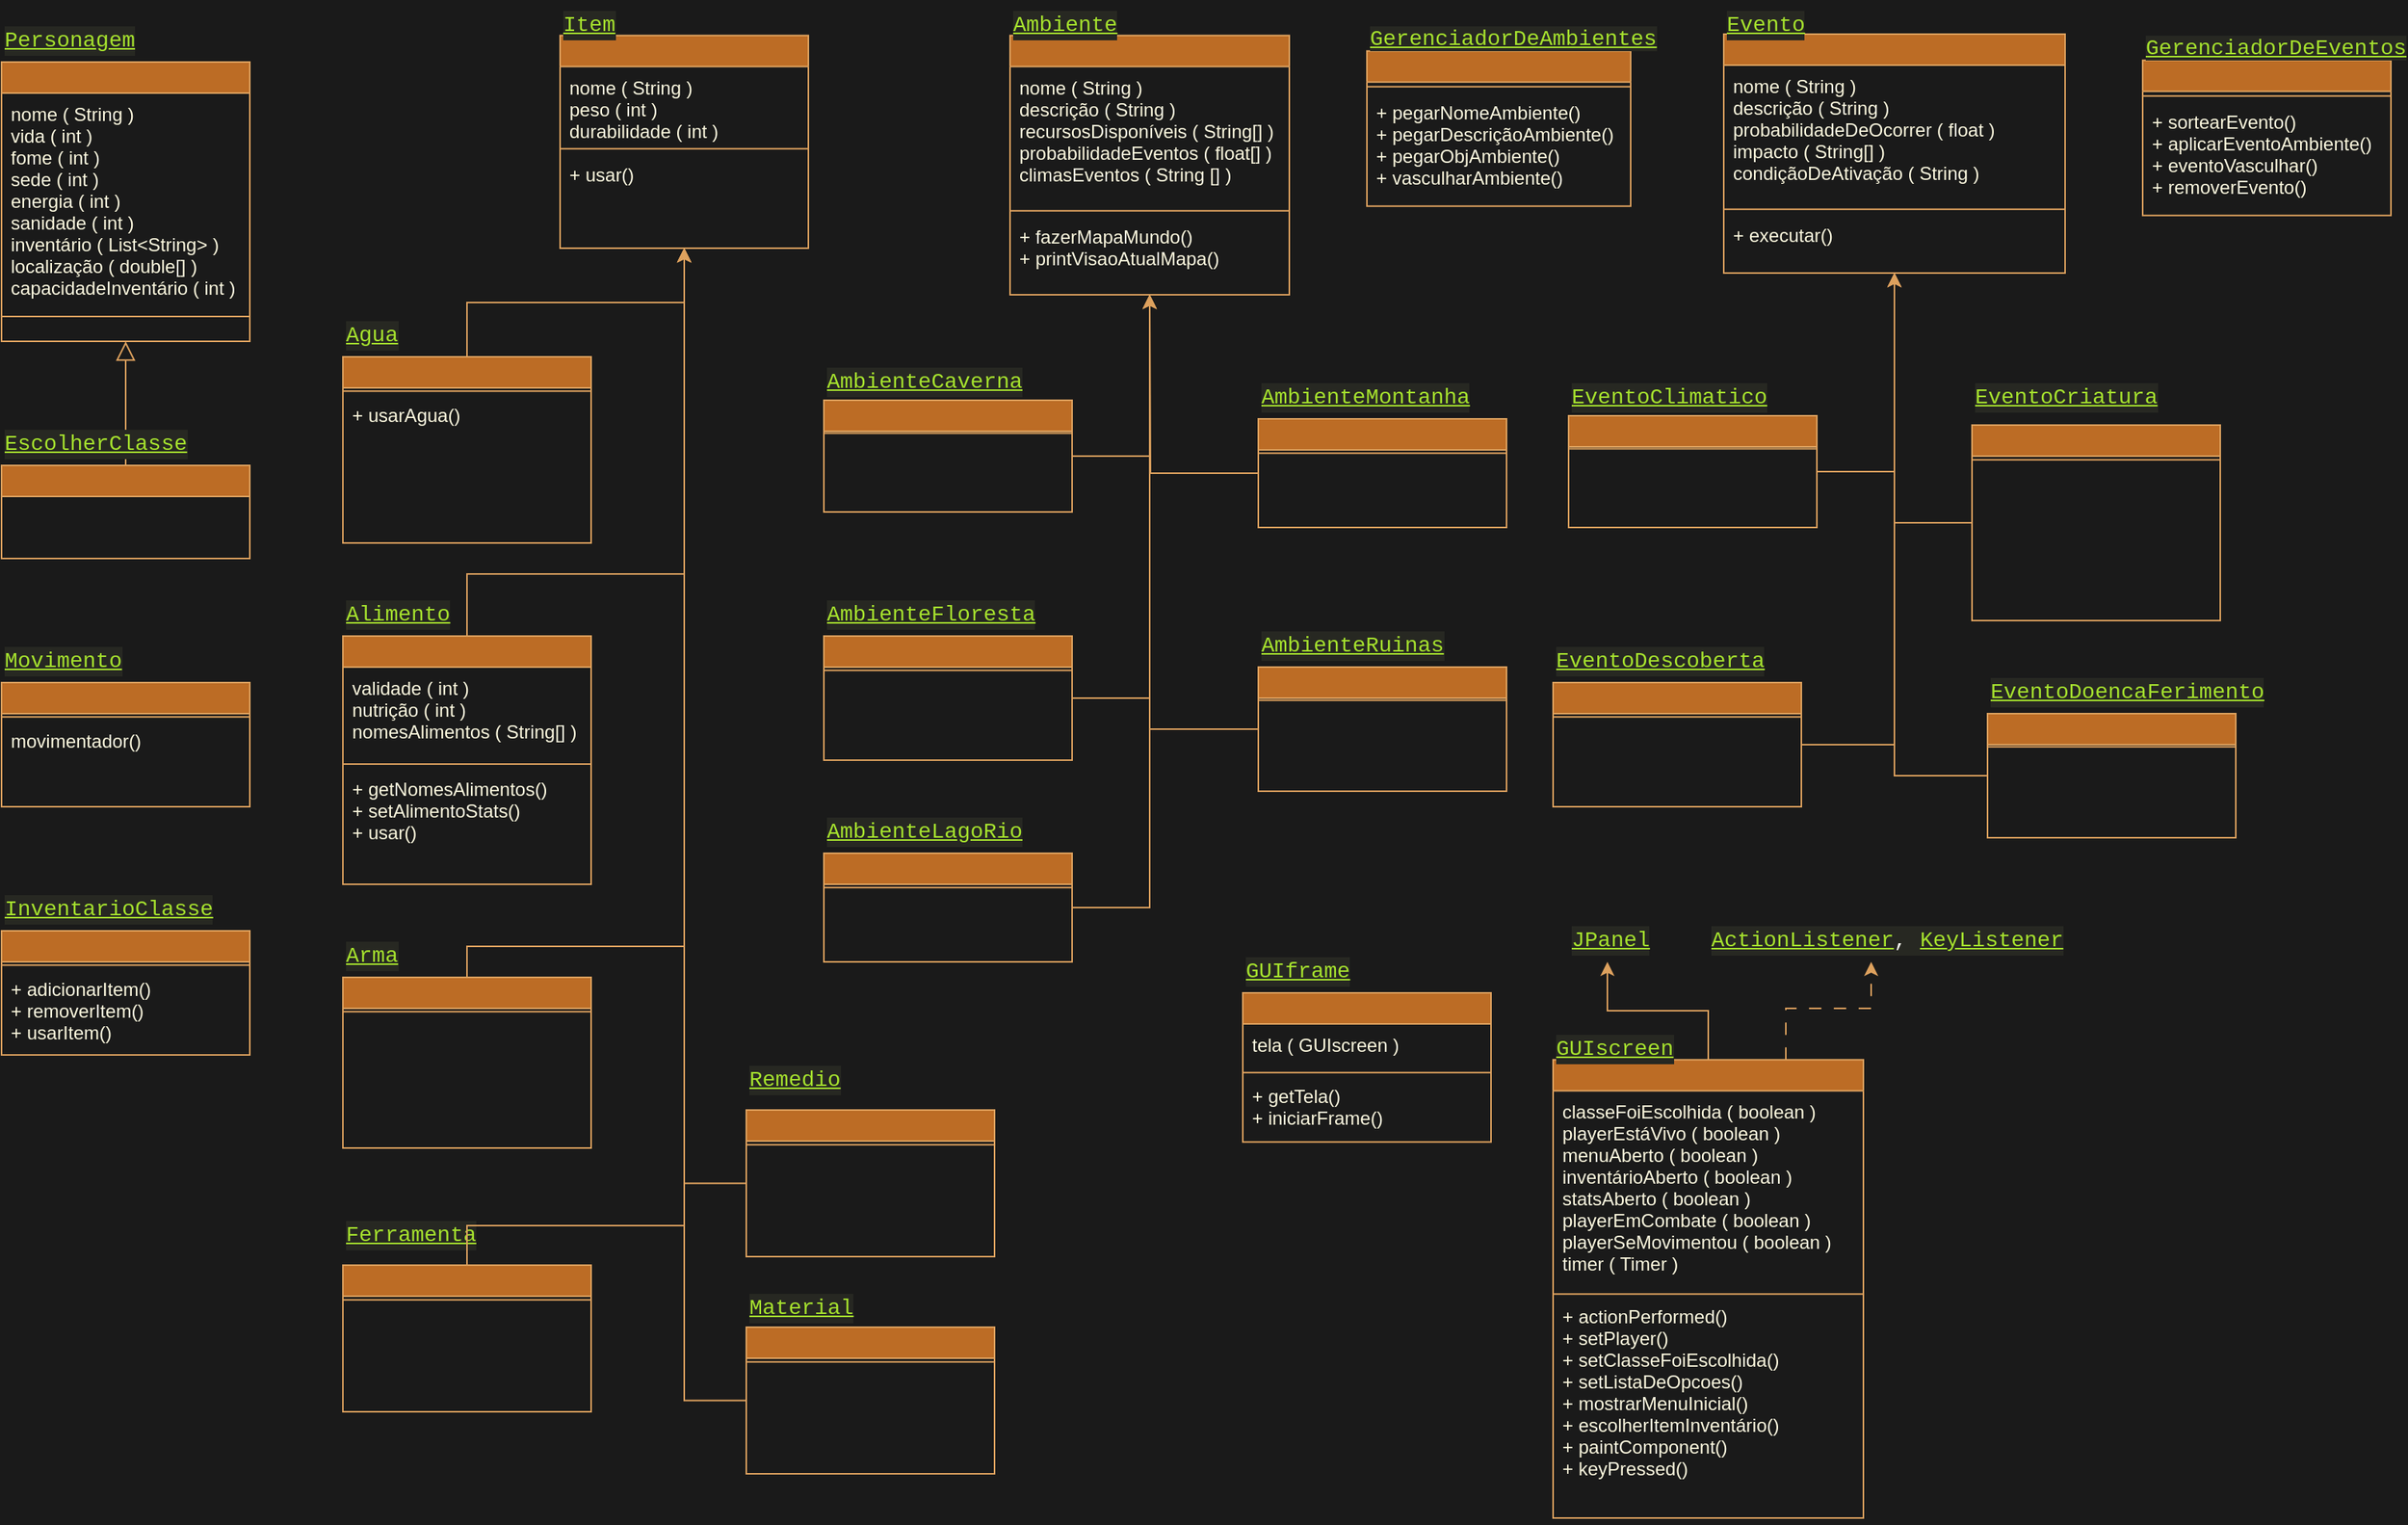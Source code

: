 <mxfile version="26.2.2">
  <diagram id="C5RBs43oDa-KdzZeNtuy" name="Page-1">
    <mxGraphModel dx="1323" dy="781" grid="1" gridSize="10" guides="1" tooltips="1" connect="1" arrows="1" fold="1" page="1" pageScale="1" pageWidth="1654" pageHeight="1169" background="#1A1A1A" math="0" shadow="0">
      <root>
        <mxCell id="WIyWlLk6GJQsqaUBKTNV-0" />
        <mxCell id="WIyWlLk6GJQsqaUBKTNV-1" parent="WIyWlLk6GJQsqaUBKTNV-0" />
        <mxCell id="zkfFHV4jXpPFQw0GAbJ--12" value="" style="endArrow=block;endSize=10;endFill=0;shadow=0;strokeWidth=1;rounded=0;curved=0;edgeStyle=elbowEdgeStyle;elbow=vertical;labelBackgroundColor=none;fontColor=default;strokeColor=#DDA15E;" parent="WIyWlLk6GJQsqaUBKTNV-1" source="zkfFHV4jXpPFQw0GAbJ--6" target="zkfFHV4jXpPFQw0GAbJ--0" edge="1">
          <mxGeometry width="160" relative="1" as="geometry">
            <mxPoint x="200" y="203" as="sourcePoint" />
            <mxPoint x="200" y="203" as="targetPoint" />
          </mxGeometry>
        </mxCell>
        <mxCell id="2OY2TCqIc3tPT17bCSi5-8" value="" style="group;labelBackgroundColor=none;fontColor=#FEFAE0;" parent="WIyWlLk6GJQsqaUBKTNV-1" vertex="1" connectable="0">
          <mxGeometry x="50" y="290" width="160" height="90" as="geometry" />
        </mxCell>
        <mxCell id="zkfFHV4jXpPFQw0GAbJ--6" value="" style="swimlane;fontStyle=0;align=center;verticalAlign=top;childLayout=stackLayout;horizontal=1;startSize=20;horizontalStack=0;resizeParent=1;resizeLast=0;collapsible=1;marginBottom=0;rounded=0;shadow=0;strokeWidth=1;labelBackgroundColor=none;fillColor=#BC6C25;strokeColor=#DDA15E;fontColor=#FEFAE0;" parent="2OY2TCqIc3tPT17bCSi5-8" vertex="1">
          <mxGeometry y="30" width="160" height="60" as="geometry">
            <mxRectangle y="30" width="160" height="26" as="alternateBounds" />
          </mxGeometry>
        </mxCell>
        <mxCell id="2OY2TCqIc3tPT17bCSi5-7" value="&lt;div style=&quot;color: #f8f8f2;background-color: #272822;font-family: Consolas, &#39;Courier New&#39;, monospace;font-weight: normal;font-size: 14px;line-height: 19px;white-space: pre;&quot;&gt;&lt;div&gt;&lt;span style=&quot;color: #a6e22e;text-decoration: underline;&quot;&gt;EscolherClasse&lt;/span&gt;&lt;/div&gt;&lt;/div&gt;" style="text;whiteSpace=wrap;html=1;labelBackgroundColor=none;fontColor=#FEFAE0;" parent="2OY2TCqIc3tPT17bCSi5-8" vertex="1">
          <mxGeometry width="110" height="8.438" as="geometry" />
        </mxCell>
        <mxCell id="2OY2TCqIc3tPT17bCSi5-10" value="" style="group;labelBackgroundColor=none;fontColor=#FEFAE0;" parent="WIyWlLk6GJQsqaUBKTNV-1" vertex="1" connectable="0">
          <mxGeometry x="50" y="30" width="160" height="210" as="geometry" />
        </mxCell>
        <mxCell id="zkfFHV4jXpPFQw0GAbJ--0" value="" style="swimlane;fontStyle=2;align=center;verticalAlign=top;childLayout=stackLayout;horizontal=1;startSize=20;horizontalStack=0;resizeParent=1;resizeLast=0;collapsible=1;marginBottom=0;rounded=0;shadow=0;strokeWidth=1;labelBackgroundColor=none;fillColor=#BC6C25;strokeColor=#DDA15E;fontColor=#FEFAE0;" parent="2OY2TCqIc3tPT17bCSi5-10" vertex="1">
          <mxGeometry y="30" width="160" height="180" as="geometry">
            <mxRectangle y="30" width="160" height="26" as="alternateBounds" />
          </mxGeometry>
        </mxCell>
        <mxCell id="zkfFHV4jXpPFQw0GAbJ--1" value="nome ( String )&#xa;vida ( int )&#xa;fome ( int )&#xa;sede ( int ) &#xa;energia ( int )&#xa;sanidade ( int )&#xa;inventário ( List&lt;String&gt; )&#xa;localização ( double[] )&#xa;capacidadeInventário ( int )" style="text;align=left;verticalAlign=top;spacingLeft=4;spacingRight=4;overflow=hidden;rotatable=0;points=[[0,0.5],[1,0.5]];portConstraint=eastwest;labelBackgroundColor=none;fontColor=#FEFAE0;" parent="zkfFHV4jXpPFQw0GAbJ--0" vertex="1">
          <mxGeometry y="20" width="160" height="140" as="geometry" />
        </mxCell>
        <mxCell id="2OY2TCqIc3tPT17bCSi5-4" value="" style="line;html=1;strokeWidth=1;align=left;verticalAlign=middle;spacingTop=-1;spacingLeft=3;spacingRight=3;rotatable=0;labelPosition=right;points=[];portConstraint=eastwest;labelBackgroundColor=none;fillColor=#BC6C25;strokeColor=#DDA15E;fontColor=#FEFAE0;" parent="zkfFHV4jXpPFQw0GAbJ--0" vertex="1">
          <mxGeometry y="160" width="160" height="8" as="geometry" />
        </mxCell>
        <mxCell id="2OY2TCqIc3tPT17bCSi5-6" value="&lt;div style=&quot;color: #f8f8f2;background-color: #272822;font-family: Consolas, &#39;Courier New&#39;, monospace;font-weight: normal;font-size: 14px;line-height: 19px;white-space: pre;&quot;&gt;&lt;div&gt;&lt;span style=&quot;color: #a6e22e;text-decoration: underline;&quot;&gt;Personagem&lt;/span&gt;&lt;/div&gt;&lt;/div&gt;" style="text;whiteSpace=wrap;html=1;labelBackgroundColor=none;fontColor=#FEFAE0;" parent="2OY2TCqIc3tPT17bCSi5-10" vertex="1">
          <mxGeometry width="80" height="30" as="geometry" />
        </mxCell>
        <mxCell id="2OY2TCqIc3tPT17bCSi5-11" value="" style="group;labelBackgroundColor=none;fontColor=#FEFAE0;" parent="WIyWlLk6GJQsqaUBKTNV-1" vertex="1" connectable="0">
          <mxGeometry x="410" y="20" width="160" height="160" as="geometry" />
        </mxCell>
        <mxCell id="2OY2TCqIc3tPT17bCSi5-12" value="" style="swimlane;fontStyle=2;align=center;verticalAlign=top;childLayout=stackLayout;horizontal=1;startSize=20;horizontalStack=0;resizeParent=1;resizeLast=0;collapsible=1;marginBottom=0;rounded=0;shadow=0;strokeWidth=1;labelBackgroundColor=none;fillColor=#BC6C25;strokeColor=#DDA15E;fontColor=#FEFAE0;" parent="2OY2TCqIc3tPT17bCSi5-11" vertex="1">
          <mxGeometry y="22.86" width="160" height="137.14" as="geometry">
            <mxRectangle y="30" width="160" height="26" as="alternateBounds" />
          </mxGeometry>
        </mxCell>
        <mxCell id="2OY2TCqIc3tPT17bCSi5-13" value="nome ( String )&#xa;peso ( int )&#xa;durabilidade ( int )" style="text;align=left;verticalAlign=top;spacingLeft=4;spacingRight=4;overflow=hidden;rotatable=0;points=[[0,0.5],[1,0.5]];portConstraint=eastwest;labelBackgroundColor=none;fontColor=#FEFAE0;" parent="2OY2TCqIc3tPT17bCSi5-12" vertex="1">
          <mxGeometry y="20" width="160" height="50" as="geometry" />
        </mxCell>
        <mxCell id="2OY2TCqIc3tPT17bCSi5-14" value="" style="line;html=1;strokeWidth=1;align=left;verticalAlign=middle;spacingTop=-1;spacingLeft=3;spacingRight=3;rotatable=0;labelPosition=right;points=[];portConstraint=eastwest;labelBackgroundColor=none;fillColor=#BC6C25;strokeColor=#DDA15E;fontColor=#FEFAE0;" parent="2OY2TCqIc3tPT17bCSi5-12" vertex="1">
          <mxGeometry y="70" width="160" height="6.095" as="geometry" />
        </mxCell>
        <mxCell id="2OY2TCqIc3tPT17bCSi5-17" value="+ usar()" style="text;align=left;verticalAlign=top;spacingLeft=4;spacingRight=4;overflow=hidden;rotatable=0;points=[[0,0.5],[1,0.5]];portConstraint=eastwest;labelBackgroundColor=none;fontColor=#FEFAE0;" parent="2OY2TCqIc3tPT17bCSi5-12" vertex="1">
          <mxGeometry y="76.095" width="160" height="38.095" as="geometry" />
        </mxCell>
        <mxCell id="2OY2TCqIc3tPT17bCSi5-15" value="&lt;div style=&quot;color: #f8f8f2;background-color: #272822;font-family: Consolas, &#39;Courier New&#39;, monospace;font-weight: normal;font-size: 14px;line-height: 19px;white-space: pre;&quot;&gt;&lt;div&gt;&lt;span style=&quot;color: #a6e22e;text-decoration: underline;&quot;&gt;Item&lt;/span&gt;&lt;/div&gt;&lt;/div&gt;" style="text;whiteSpace=wrap;html=1;labelBackgroundColor=none;fontColor=#FEFAE0;" parent="2OY2TCqIc3tPT17bCSi5-11" vertex="1">
          <mxGeometry width="80" height="22.857" as="geometry" />
        </mxCell>
        <mxCell id="2OY2TCqIc3tPT17bCSi5-18" value="" style="group;labelBackgroundColor=none;fontColor=#FEFAE0;" parent="WIyWlLk6GJQsqaUBKTNV-1" vertex="1" connectable="0">
          <mxGeometry x="270" y="220" width="160" height="140" as="geometry" />
        </mxCell>
        <mxCell id="2OY2TCqIc3tPT17bCSi5-19" value="" style="swimlane;fontStyle=2;align=center;verticalAlign=top;childLayout=stackLayout;horizontal=1;startSize=20;horizontalStack=0;resizeParent=1;resizeLast=0;collapsible=1;marginBottom=0;rounded=0;shadow=0;strokeWidth=1;labelBackgroundColor=none;fillColor=#BC6C25;strokeColor=#DDA15E;fontColor=#FEFAE0;" parent="2OY2TCqIc3tPT17bCSi5-18" vertex="1">
          <mxGeometry y="30" width="160" height="120.0" as="geometry">
            <mxRectangle y="30" width="160" height="26" as="alternateBounds" />
          </mxGeometry>
        </mxCell>
        <mxCell id="2OY2TCqIc3tPT17bCSi5-21" value="" style="line;html=1;strokeWidth=1;align=left;verticalAlign=middle;spacingTop=-1;spacingLeft=3;spacingRight=3;rotatable=0;labelPosition=right;points=[];portConstraint=eastwest;labelBackgroundColor=none;fillColor=#BC6C25;strokeColor=#DDA15E;fontColor=#FEFAE0;" parent="2OY2TCqIc3tPT17bCSi5-19" vertex="1">
          <mxGeometry y="20" width="160" height="4.19" as="geometry" />
        </mxCell>
        <mxCell id="2OY2TCqIc3tPT17bCSi5-22" value="+ usarAgua()" style="text;align=left;verticalAlign=top;spacingLeft=4;spacingRight=4;overflow=hidden;rotatable=0;points=[[0,0.5],[1,0.5]];portConstraint=eastwest;labelBackgroundColor=none;fontColor=#FEFAE0;" parent="2OY2TCqIc3tPT17bCSi5-19" vertex="1">
          <mxGeometry y="24.19" width="160" height="35.81" as="geometry" />
        </mxCell>
        <mxCell id="2OY2TCqIc3tPT17bCSi5-23" value="&lt;div style=&quot;color: #f8f8f2;background-color: #272822;font-family: Consolas, &#39;Courier New&#39;, monospace;font-weight: normal;font-size: 14px;line-height: 19px;white-space: pre;&quot;&gt;&lt;div&gt;&lt;span style=&quot;color: #a6e22e;text-decoration: underline;&quot;&gt;Agua&lt;/span&gt;&lt;/div&gt;&lt;/div&gt;" style="text;whiteSpace=wrap;html=1;labelBackgroundColor=none;fontColor=#FEFAE0;" parent="2OY2TCqIc3tPT17bCSi5-18" vertex="1">
          <mxGeometry width="80" height="15.714" as="geometry" />
        </mxCell>
        <mxCell id="2OY2TCqIc3tPT17bCSi5-25" style="edgeStyle=orthogonalEdgeStyle;rounded=0;orthogonalLoop=1;jettySize=auto;html=1;exitX=0.5;exitY=0;exitDx=0;exitDy=0;entryX=0.5;entryY=1;entryDx=0;entryDy=0;labelBackgroundColor=none;fontColor=default;strokeColor=#DDA15E;" parent="WIyWlLk6GJQsqaUBKTNV-1" source="2OY2TCqIc3tPT17bCSi5-19" target="2OY2TCqIc3tPT17bCSi5-12" edge="1">
          <mxGeometry relative="1" as="geometry">
            <mxPoint x="349" y="210" as="targetPoint" />
          </mxGeometry>
        </mxCell>
        <mxCell id="2OY2TCqIc3tPT17bCSi5-26" value="" style="group;labelBackgroundColor=none;fontColor=#FEFAE0;" parent="WIyWlLk6GJQsqaUBKTNV-1" vertex="1" connectable="0">
          <mxGeometry x="50" y="430" width="160" height="110" as="geometry" />
        </mxCell>
        <mxCell id="2OY2TCqIc3tPT17bCSi5-27" value="" style="swimlane;fontStyle=2;align=center;verticalAlign=top;childLayout=stackLayout;horizontal=1;startSize=20;horizontalStack=0;resizeParent=1;resizeLast=0;collapsible=1;marginBottom=0;rounded=0;shadow=0;strokeWidth=1;labelBackgroundColor=none;fillColor=#BC6C25;strokeColor=#DDA15E;fontColor=#FEFAE0;" parent="2OY2TCqIc3tPT17bCSi5-26" vertex="1">
          <mxGeometry y="30" width="160" height="80" as="geometry">
            <mxRectangle y="30" width="160" height="26" as="alternateBounds" />
          </mxGeometry>
        </mxCell>
        <mxCell id="2OY2TCqIc3tPT17bCSi5-29" value="" style="line;html=1;strokeWidth=1;align=left;verticalAlign=middle;spacingTop=-1;spacingLeft=3;spacingRight=3;rotatable=0;labelPosition=right;points=[];portConstraint=eastwest;labelBackgroundColor=none;fillColor=#BC6C25;strokeColor=#DDA15E;fontColor=#FEFAE0;" parent="2OY2TCqIc3tPT17bCSi5-27" vertex="1">
          <mxGeometry y="20" width="160" height="4.19" as="geometry" />
        </mxCell>
        <mxCell id="2OY2TCqIc3tPT17bCSi5-30" value="movimentador()" style="text;align=left;verticalAlign=top;spacingLeft=4;spacingRight=4;overflow=hidden;rotatable=0;points=[[0,0.5],[1,0.5]];portConstraint=eastwest;labelBackgroundColor=none;fontColor=#FEFAE0;" parent="2OY2TCqIc3tPT17bCSi5-27" vertex="1">
          <mxGeometry y="24.19" width="160" height="16.762" as="geometry" />
        </mxCell>
        <mxCell id="2OY2TCqIc3tPT17bCSi5-31" value="&lt;div style=&quot;color: #f8f8f2;background-color: #272822;font-family: Consolas, &#39;Courier New&#39;, monospace;font-weight: normal;font-size: 14px;line-height: 19px;white-space: pre;&quot;&gt;&lt;div&gt;&lt;span style=&quot;color: #a6e22e;text-decoration: underline;&quot;&gt;Movimento&lt;/span&gt;&lt;/div&gt;&lt;/div&gt;" style="text;whiteSpace=wrap;html=1;labelBackgroundColor=none;fontColor=#FEFAE0;" parent="2OY2TCqIc3tPT17bCSi5-26" vertex="1">
          <mxGeometry width="80" height="15.714" as="geometry" />
        </mxCell>
        <mxCell id="2OY2TCqIc3tPT17bCSi5-40" value="" style="group;labelBackgroundColor=none;fontColor=#FEFAE0;" parent="WIyWlLk6GJQsqaUBKTNV-1" vertex="1" connectable="0">
          <mxGeometry x="270" y="400" width="160" height="190" as="geometry" />
        </mxCell>
        <mxCell id="2OY2TCqIc3tPT17bCSi5-41" value="" style="swimlane;fontStyle=2;align=center;verticalAlign=top;childLayout=stackLayout;horizontal=1;startSize=20;horizontalStack=0;resizeParent=1;resizeLast=0;collapsible=1;marginBottom=0;rounded=0;shadow=0;strokeWidth=1;labelBackgroundColor=none;fillColor=#BC6C25;strokeColor=#DDA15E;fontColor=#FEFAE0;" parent="2OY2TCqIc3tPT17bCSi5-40" vertex="1">
          <mxGeometry y="30" width="160" height="160" as="geometry">
            <mxRectangle y="30" width="160" height="26" as="alternateBounds" />
          </mxGeometry>
        </mxCell>
        <mxCell id="eiWpAmbWIswjm976VsPG-0" value="validade ( int )&#xa;nutrição ( int )&#xa;nomesAlimentos ( String[] )" style="text;align=left;verticalAlign=top;spacingLeft=4;spacingRight=4;overflow=hidden;rotatable=0;points=[[0,0.5],[1,0.5]];portConstraint=eastwest;labelBackgroundColor=none;fontColor=#FEFAE0;" parent="2OY2TCqIc3tPT17bCSi5-41" vertex="1">
          <mxGeometry y="20" width="160" height="60" as="geometry" />
        </mxCell>
        <mxCell id="2OY2TCqIc3tPT17bCSi5-42" value="" style="line;html=1;strokeWidth=1;align=left;verticalAlign=middle;spacingTop=-1;spacingLeft=3;spacingRight=3;rotatable=0;labelPosition=right;points=[];portConstraint=eastwest;labelBackgroundColor=none;fillColor=#BC6C25;strokeColor=#DDA15E;fontColor=#FEFAE0;" parent="2OY2TCqIc3tPT17bCSi5-41" vertex="1">
          <mxGeometry y="80" width="160" height="4.952" as="geometry" />
        </mxCell>
        <mxCell id="eiWpAmbWIswjm976VsPG-1" value="+ getNomesAlimentos()&#xa;+ setAlimentoStats()&#xa;+ usar()" style="text;align=left;verticalAlign=top;spacingLeft=4;spacingRight=4;overflow=hidden;rotatable=0;points=[[0,0.5],[1,0.5]];portConstraint=eastwest;labelBackgroundColor=none;fontColor=#FEFAE0;" parent="2OY2TCqIc3tPT17bCSi5-41" vertex="1">
          <mxGeometry y="84.952" width="160" height="55.05" as="geometry" />
        </mxCell>
        <mxCell id="2OY2TCqIc3tPT17bCSi5-43" value="&lt;div style=&quot;background-color: rgb(39, 40, 34); font-family: Consolas, &amp;quot;Courier New&amp;quot;, monospace; font-weight: normal; font-size: 14px; line-height: 19px; white-space: pre; color: rgb(248, 248, 242);&quot;&gt;&lt;font color=&quot;#a6e22e&quot;&gt;&lt;u&gt;Alimento&lt;/u&gt;&lt;/font&gt;&lt;/div&gt;" style="text;whiteSpace=wrap;html=1;labelBackgroundColor=none;fontColor=#FEFAE0;" parent="2OY2TCqIc3tPT17bCSi5-40" vertex="1">
          <mxGeometry width="80" height="18.571" as="geometry" />
        </mxCell>
        <mxCell id="2OY2TCqIc3tPT17bCSi5-44" style="edgeStyle=orthogonalEdgeStyle;rounded=0;orthogonalLoop=1;jettySize=auto;html=1;exitX=0.5;exitY=0;exitDx=0;exitDy=0;entryX=0.5;entryY=1;entryDx=0;entryDy=0;labelBackgroundColor=none;fontColor=default;strokeColor=#DDA15E;" parent="WIyWlLk6GJQsqaUBKTNV-1" source="2OY2TCqIc3tPT17bCSi5-41" target="2OY2TCqIc3tPT17bCSi5-12" edge="1">
          <mxGeometry relative="1" as="geometry">
            <mxPoint x="620" y="210" as="targetPoint" />
            <Array as="points">
              <mxPoint x="350" y="390" />
              <mxPoint x="490" y="390" />
            </Array>
          </mxGeometry>
        </mxCell>
        <mxCell id="2OY2TCqIc3tPT17bCSi5-45" value="" style="group;labelBackgroundColor=none;fontColor=#FEFAE0;" parent="WIyWlLk6GJQsqaUBKTNV-1" vertex="1" connectable="0">
          <mxGeometry x="270" y="620" width="160" height="140" as="geometry" />
        </mxCell>
        <mxCell id="2OY2TCqIc3tPT17bCSi5-46" value="" style="swimlane;fontStyle=2;align=center;verticalAlign=top;childLayout=stackLayout;horizontal=1;startSize=20;horizontalStack=0;resizeParent=1;resizeLast=0;collapsible=1;marginBottom=0;rounded=0;shadow=0;strokeWidth=1;labelBackgroundColor=none;fillColor=#BC6C25;strokeColor=#DDA15E;fontColor=#FEFAE0;" parent="2OY2TCqIc3tPT17bCSi5-45" vertex="1">
          <mxGeometry y="30" width="160" height="110" as="geometry">
            <mxRectangle y="30" width="160" height="26" as="alternateBounds" />
          </mxGeometry>
        </mxCell>
        <mxCell id="2OY2TCqIc3tPT17bCSi5-47" value="" style="line;html=1;strokeWidth=1;align=left;verticalAlign=middle;spacingTop=-1;spacingLeft=3;spacingRight=3;rotatable=0;labelPosition=right;points=[];portConstraint=eastwest;labelBackgroundColor=none;fillColor=#BC6C25;strokeColor=#DDA15E;fontColor=#FEFAE0;" parent="2OY2TCqIc3tPT17bCSi5-46" vertex="1">
          <mxGeometry y="20" width="160" height="4.19" as="geometry" />
        </mxCell>
        <mxCell id="2OY2TCqIc3tPT17bCSi5-48" value="&lt;div style=&quot;background-color: rgb(39, 40, 34); font-family: Consolas, &amp;quot;Courier New&amp;quot;, monospace; font-weight: normal; font-size: 14px; line-height: 19px; white-space: pre; color: rgb(248, 248, 242);&quot;&gt;&lt;font color=&quot;#a6e22e&quot;&gt;&lt;u&gt;Arma&lt;/u&gt;&lt;/font&gt;&lt;/div&gt;" style="text;whiteSpace=wrap;html=1;labelBackgroundColor=none;fontColor=#FEFAE0;" parent="2OY2TCqIc3tPT17bCSi5-45" vertex="1">
          <mxGeometry width="80" height="15.714" as="geometry" />
        </mxCell>
        <mxCell id="2OY2TCqIc3tPT17bCSi5-49" style="edgeStyle=orthogonalEdgeStyle;rounded=0;orthogonalLoop=1;jettySize=auto;html=1;entryX=0.5;entryY=1;entryDx=0;entryDy=0;labelBackgroundColor=none;fontColor=default;strokeColor=#DDA15E;" parent="WIyWlLk6GJQsqaUBKTNV-1" target="2OY2TCqIc3tPT17bCSi5-12" edge="1">
          <mxGeometry relative="1" as="geometry">
            <Array as="points">
              <mxPoint x="350" y="630" />
              <mxPoint x="490" y="630" />
            </Array>
            <mxPoint x="350" y="650" as="sourcePoint" />
            <mxPoint x="520" y="200" as="targetPoint" />
          </mxGeometry>
        </mxCell>
        <mxCell id="2OY2TCqIc3tPT17bCSi5-50" value="" style="group;labelBackgroundColor=none;fontColor=#FEFAE0;" parent="WIyWlLk6GJQsqaUBKTNV-1" vertex="1" connectable="0">
          <mxGeometry x="270" y="800" width="160" height="130" as="geometry" />
        </mxCell>
        <mxCell id="2OY2TCqIc3tPT17bCSi5-51" value="" style="swimlane;fontStyle=2;align=center;verticalAlign=top;childLayout=stackLayout;horizontal=1;startSize=20;horizontalStack=0;resizeParent=1;resizeLast=0;collapsible=1;marginBottom=0;rounded=0;shadow=0;strokeWidth=1;labelBackgroundColor=none;fillColor=#BC6C25;strokeColor=#DDA15E;fontColor=#FEFAE0;" parent="2OY2TCqIc3tPT17bCSi5-50" vertex="1">
          <mxGeometry y="35.455" width="160" height="94.545" as="geometry">
            <mxRectangle y="30" width="160" height="26" as="alternateBounds" />
          </mxGeometry>
        </mxCell>
        <mxCell id="2OY2TCqIc3tPT17bCSi5-52" value="" style="line;html=1;strokeWidth=1;align=left;verticalAlign=middle;spacingTop=-1;spacingLeft=3;spacingRight=3;rotatable=0;labelPosition=right;points=[];portConstraint=eastwest;labelBackgroundColor=none;fillColor=#BC6C25;strokeColor=#DDA15E;fontColor=#FEFAE0;" parent="2OY2TCqIc3tPT17bCSi5-51" vertex="1">
          <mxGeometry y="20" width="160" height="4.952" as="geometry" />
        </mxCell>
        <mxCell id="2OY2TCqIc3tPT17bCSi5-53" value="&lt;div style=&quot;background-color: rgb(39, 40, 34); font-family: Consolas, &amp;quot;Courier New&amp;quot;, monospace; font-weight: normal; font-size: 14px; line-height: 19px; white-space: pre; color: rgb(248, 248, 242);&quot;&gt;&lt;font color=&quot;#a6e22e&quot;&gt;&lt;u&gt;Ferramenta&lt;/u&gt;&lt;/font&gt;&lt;/div&gt;" style="text;whiteSpace=wrap;html=1;labelBackgroundColor=none;fontColor=#FEFAE0;" parent="2OY2TCqIc3tPT17bCSi5-50" vertex="1">
          <mxGeometry width="80" height="18.571" as="geometry" />
        </mxCell>
        <mxCell id="2OY2TCqIc3tPT17bCSi5-54" style="edgeStyle=orthogonalEdgeStyle;rounded=0;orthogonalLoop=1;jettySize=auto;html=1;entryX=0.5;entryY=1;entryDx=0;entryDy=0;exitX=0.5;exitY=0;exitDx=0;exitDy=0;labelBackgroundColor=none;fontColor=default;strokeColor=#DDA15E;" parent="WIyWlLk6GJQsqaUBKTNV-1" source="2OY2TCqIc3tPT17bCSi5-51" target="2OY2TCqIc3tPT17bCSi5-12" edge="1">
          <mxGeometry relative="1" as="geometry">
            <Array as="points">
              <mxPoint x="350" y="810" />
              <mxPoint x="490" y="810" />
            </Array>
            <mxPoint x="350" y="840" as="sourcePoint" />
            <mxPoint x="490" y="200" as="targetPoint" />
          </mxGeometry>
        </mxCell>
        <mxCell id="2OY2TCqIc3tPT17bCSi5-55" value="" style="group;labelBackgroundColor=none;fontColor=#FEFAE0;" parent="WIyWlLk6GJQsqaUBKTNV-1" vertex="1" connectable="0">
          <mxGeometry x="50" y="590" width="160" height="110" as="geometry" />
        </mxCell>
        <mxCell id="2OY2TCqIc3tPT17bCSi5-56" value="" style="swimlane;fontStyle=2;align=center;verticalAlign=top;childLayout=stackLayout;horizontal=1;startSize=20;horizontalStack=0;resizeParent=1;resizeLast=0;collapsible=1;marginBottom=0;rounded=0;shadow=0;strokeWidth=1;labelBackgroundColor=none;fillColor=#BC6C25;strokeColor=#DDA15E;fontColor=#FEFAE0;" parent="2OY2TCqIc3tPT17bCSi5-55" vertex="1">
          <mxGeometry y="30" width="160" height="80.0" as="geometry">
            <mxRectangle y="30" width="160" height="26" as="alternateBounds" />
          </mxGeometry>
        </mxCell>
        <mxCell id="2OY2TCqIc3tPT17bCSi5-57" value="" style="line;html=1;strokeWidth=1;align=left;verticalAlign=middle;spacingTop=-1;spacingLeft=3;spacingRight=3;rotatable=0;labelPosition=right;points=[];portConstraint=eastwest;labelBackgroundColor=none;fillColor=#BC6C25;strokeColor=#DDA15E;fontColor=#FEFAE0;" parent="2OY2TCqIc3tPT17bCSi5-56" vertex="1">
          <mxGeometry y="20" width="160" height="4.19" as="geometry" />
        </mxCell>
        <mxCell id="eiWpAmbWIswjm976VsPG-14" value="+ adicionarItem()&#xa;+ removerItem()&#xa;+ usarItem()" style="text;align=left;verticalAlign=top;spacingLeft=4;spacingRight=4;overflow=hidden;rotatable=0;points=[[0,0.5],[1,0.5]];portConstraint=eastwest;labelBackgroundColor=none;fontColor=#FEFAE0;" parent="2OY2TCqIc3tPT17bCSi5-56" vertex="1">
          <mxGeometry y="24.19" width="160" height="55.81" as="geometry" />
        </mxCell>
        <mxCell id="2OY2TCqIc3tPT17bCSi5-58" value="&lt;div style=&quot;background-color: rgb(39, 40, 34); font-family: Consolas, &amp;quot;Courier New&amp;quot;, monospace; font-weight: normal; font-size: 14px; line-height: 19px; white-space: pre; color: rgb(248, 248, 242);&quot;&gt;&lt;div style=&quot;line-height: 19px;&quot;&gt;&lt;span style=&quot;color: rgb(166, 226, 46); text-decoration-line: underline;&quot;&gt;InventarioClasse&lt;/span&gt;&lt;/div&gt;&lt;/div&gt;" style="text;whiteSpace=wrap;html=1;labelBackgroundColor=none;fontColor=#FEFAE0;" parent="2OY2TCqIc3tPT17bCSi5-55" vertex="1">
          <mxGeometry width="80" height="15.714" as="geometry" />
        </mxCell>
        <mxCell id="M8Uwzm6NFrwEP9D5U2gr-21" value="" style="group;labelBackgroundColor=none;fontColor=#FEFAE0;" parent="WIyWlLk6GJQsqaUBKTNV-1" vertex="1" connectable="0">
          <mxGeometry x="700" y="20" width="180" height="190" as="geometry" />
        </mxCell>
        <mxCell id="M8Uwzm6NFrwEP9D5U2gr-22" value="" style="swimlane;fontStyle=2;align=center;verticalAlign=top;childLayout=stackLayout;horizontal=1;startSize=20;horizontalStack=0;resizeParent=1;resizeLast=0;collapsible=1;marginBottom=0;rounded=0;shadow=0;strokeWidth=1;labelBackgroundColor=none;fillColor=#BC6C25;strokeColor=#DDA15E;fontColor=#FEFAE0;" parent="M8Uwzm6NFrwEP9D5U2gr-21" vertex="1">
          <mxGeometry y="22.86" width="180" height="167.14" as="geometry">
            <mxRectangle y="30" width="160" height="26" as="alternateBounds" />
          </mxGeometry>
        </mxCell>
        <mxCell id="M8Uwzm6NFrwEP9D5U2gr-23" value="nome ( String )&#xa;descrição ( String )&#xa;recursosDisponíveis ( String[] )&#xa;probabilidadeEventos ( float[] )&#xa;climasEventos ( String [] )" style="text;align=left;verticalAlign=top;spacingLeft=4;spacingRight=4;overflow=hidden;rotatable=0;points=[[0,0.5],[1,0.5]];portConstraint=eastwest;labelBackgroundColor=none;fontColor=#FEFAE0;" parent="M8Uwzm6NFrwEP9D5U2gr-22" vertex="1">
          <mxGeometry y="20" width="180" height="90" as="geometry" />
        </mxCell>
        <mxCell id="M8Uwzm6NFrwEP9D5U2gr-24" value="" style="line;html=1;strokeWidth=1;align=left;verticalAlign=middle;spacingTop=-1;spacingLeft=3;spacingRight=3;rotatable=0;labelPosition=right;points=[];portConstraint=eastwest;labelBackgroundColor=none;fillColor=#BC6C25;strokeColor=#DDA15E;fontColor=#FEFAE0;" parent="M8Uwzm6NFrwEP9D5U2gr-22" vertex="1">
          <mxGeometry y="110" width="180" height="6.095" as="geometry" />
        </mxCell>
        <mxCell id="M8Uwzm6NFrwEP9D5U2gr-25" value="+ fazerMapaMundo()&#xa;+ printVisaoAtualMapa()" style="text;align=left;verticalAlign=top;spacingLeft=4;spacingRight=4;overflow=hidden;rotatable=0;points=[[0,0.5],[1,0.5]];portConstraint=eastwest;labelBackgroundColor=none;fontColor=#FEFAE0;" parent="M8Uwzm6NFrwEP9D5U2gr-22" vertex="1">
          <mxGeometry y="116.095" width="180" height="38.095" as="geometry" />
        </mxCell>
        <mxCell id="M8Uwzm6NFrwEP9D5U2gr-26" value="&lt;div style=&quot;color: #f8f8f2;background-color: #272822;font-family: Consolas, &#39;Courier New&#39;, monospace;font-weight: normal;font-size: 14px;line-height: 19px;white-space: pre;&quot;&gt;&lt;div&gt;&lt;span style=&quot;color: #a6e22e;text-decoration: underline;&quot;&gt;Ambiente&lt;/span&gt;&lt;/div&gt;&lt;/div&gt;" style="text;whiteSpace=wrap;html=1;labelBackgroundColor=none;fontColor=#FEFAE0;" parent="M8Uwzm6NFrwEP9D5U2gr-21" vertex="1">
          <mxGeometry width="80" height="22.857" as="geometry" />
        </mxCell>
        <mxCell id="eiWpAmbWIswjm976VsPG-20" value="" style="group;labelBackgroundColor=none;fontColor=#FEFAE0;" parent="WIyWlLk6GJQsqaUBKTNV-1" vertex="1" connectable="0">
          <mxGeometry x="580" y="260" width="160" height="90" as="geometry" />
        </mxCell>
        <mxCell id="eiWpAmbWIswjm976VsPG-21" value="" style="swimlane;fontStyle=2;align=center;verticalAlign=top;childLayout=stackLayout;horizontal=1;startSize=20;horizontalStack=0;resizeParent=1;resizeLast=0;collapsible=1;marginBottom=0;rounded=0;shadow=0;strokeWidth=1;labelBackgroundColor=none;fillColor=#BC6C25;strokeColor=#DDA15E;fontColor=#FEFAE0;" parent="eiWpAmbWIswjm976VsPG-20" vertex="1">
          <mxGeometry y="18.0" width="160" height="72.0" as="geometry">
            <mxRectangle y="18.0" width="160" height="26" as="alternateBounds" />
          </mxGeometry>
        </mxCell>
        <mxCell id="eiWpAmbWIswjm976VsPG-22" value="" style="line;html=1;strokeWidth=1;align=left;verticalAlign=middle;spacingTop=-1;spacingLeft=3;spacingRight=3;rotatable=0;labelPosition=right;points=[];portConstraint=eastwest;labelBackgroundColor=none;fillColor=#BC6C25;strokeColor=#DDA15E;fontColor=#FEFAE0;" parent="eiWpAmbWIswjm976VsPG-21" vertex="1">
          <mxGeometry y="20" width="160" height="2.514" as="geometry" />
        </mxCell>
        <mxCell id="eiWpAmbWIswjm976VsPG-25" value="&lt;div style=&quot;color: #f8f8f2;background-color: #272822;font-family: Consolas, &#39;Courier New&#39;, monospace;font-weight: normal;font-size: 14px;line-height: 19px;white-space: pre;&quot;&gt;&lt;div&gt;&lt;span style=&quot;color: #a6e22e;text-decoration: underline;&quot;&gt;AmbienteCaverna&lt;/span&gt;&lt;/div&gt;&lt;/div&gt;" style="text;whiteSpace=wrap;html=1;labelBackgroundColor=none;fontColor=#FEFAE0;" parent="eiWpAmbWIswjm976VsPG-20" vertex="1">
          <mxGeometry y="-10" width="130" height="18.0" as="geometry" />
        </mxCell>
        <mxCell id="eiWpAmbWIswjm976VsPG-26" value="" style="group;labelBackgroundColor=none;fontColor=#FEFAE0;" parent="WIyWlLk6GJQsqaUBKTNV-1" vertex="1" connectable="0">
          <mxGeometry x="580" y="540" width="160" height="150.0" as="geometry" />
        </mxCell>
        <mxCell id="eiWpAmbWIswjm976VsPG-27" value="" style="swimlane;fontStyle=2;align=center;verticalAlign=top;childLayout=stackLayout;horizontal=1;startSize=20;horizontalStack=0;resizeParent=1;resizeLast=0;collapsible=1;marginBottom=0;rounded=0;shadow=0;strokeWidth=1;labelBackgroundColor=none;fillColor=#BC6C25;strokeColor=#DDA15E;fontColor=#FEFAE0;" parent="eiWpAmbWIswjm976VsPG-26" vertex="1">
          <mxGeometry y="30" width="160" height="70" as="geometry">
            <mxRectangle y="30" width="160" height="26" as="alternateBounds" />
          </mxGeometry>
        </mxCell>
        <mxCell id="eiWpAmbWIswjm976VsPG-28" value="" style="line;html=1;strokeWidth=1;align=left;verticalAlign=middle;spacingTop=-1;spacingLeft=3;spacingRight=3;rotatable=0;labelPosition=right;points=[];portConstraint=eastwest;labelBackgroundColor=none;fillColor=#BC6C25;strokeColor=#DDA15E;fontColor=#FEFAE0;" parent="eiWpAmbWIswjm976VsPG-27" vertex="1">
          <mxGeometry y="20" width="160" height="4.19" as="geometry" />
        </mxCell>
        <mxCell id="eiWpAmbWIswjm976VsPG-17" value="&lt;div style=&quot;color: #f8f8f2;background-color: #272822;font-family: Consolas, &#39;Courier New&#39;, monospace;font-weight: normal;font-size: 14px;line-height: 19px;white-space: pre;&quot;&gt;&lt;div&gt;&lt;span style=&quot;color: #a6e22e;text-decoration: underline;&quot;&gt;AmbienteLagoRio&lt;/span&gt;&lt;/div&gt;&lt;/div&gt;" style="text;whiteSpace=wrap;html=1;labelBackgroundColor=none;fontColor=#FEFAE0;" parent="eiWpAmbWIswjm976VsPG-26" vertex="1">
          <mxGeometry width="120" height="30" as="geometry" />
        </mxCell>
        <mxCell id="eiWpAmbWIswjm976VsPG-30" value="" style="group;labelBackgroundColor=none;fontColor=#FEFAE0;" parent="WIyWlLk6GJQsqaUBKTNV-1" vertex="1" connectable="0">
          <mxGeometry x="580" y="400" width="160" height="150.0" as="geometry" />
        </mxCell>
        <mxCell id="eiWpAmbWIswjm976VsPG-31" value="" style="swimlane;fontStyle=2;align=center;verticalAlign=top;childLayout=stackLayout;horizontal=1;startSize=20;horizontalStack=0;resizeParent=1;resizeLast=0;collapsible=1;marginBottom=0;rounded=0;shadow=0;strokeWidth=1;labelBackgroundColor=none;fillColor=#BC6C25;strokeColor=#DDA15E;fontColor=#FEFAE0;" parent="eiWpAmbWIswjm976VsPG-30" vertex="1">
          <mxGeometry y="30" width="160" height="80" as="geometry">
            <mxRectangle y="30" width="160" height="26" as="alternateBounds" />
          </mxGeometry>
        </mxCell>
        <mxCell id="eiWpAmbWIswjm976VsPG-32" value="" style="line;html=1;strokeWidth=1;align=left;verticalAlign=middle;spacingTop=-1;spacingLeft=3;spacingRight=3;rotatable=0;labelPosition=right;points=[];portConstraint=eastwest;labelBackgroundColor=none;fillColor=#BC6C25;strokeColor=#DDA15E;fontColor=#FEFAE0;" parent="eiWpAmbWIswjm976VsPG-31" vertex="1">
          <mxGeometry y="20" width="160" height="4.19" as="geometry" />
        </mxCell>
        <mxCell id="eiWpAmbWIswjm976VsPG-16" value="&lt;div style=&quot;color: #f8f8f2;background-color: #272822;font-family: Consolas, &#39;Courier New&#39;, monospace;font-weight: normal;font-size: 14px;line-height: 19px;white-space: pre;&quot;&gt;&lt;div&gt;&lt;span style=&quot;color: #a6e22e;text-decoration: underline;&quot;&gt;AmbienteFloresta&lt;/span&gt;&lt;/div&gt;&lt;/div&gt;" style="text;whiteSpace=wrap;html=1;labelBackgroundColor=none;fontColor=#FEFAE0;" parent="eiWpAmbWIswjm976VsPG-30" vertex="1">
          <mxGeometry y="2.265e-14" width="130" height="30" as="geometry" />
        </mxCell>
        <mxCell id="eiWpAmbWIswjm976VsPG-34" value="" style="group;labelBackgroundColor=none;fontColor=#FEFAE0;" parent="WIyWlLk6GJQsqaUBKTNV-1" vertex="1" connectable="0">
          <mxGeometry x="860" y="260" width="160" height="150.0" as="geometry" />
        </mxCell>
        <mxCell id="eiWpAmbWIswjm976VsPG-43" style="edgeStyle=orthogonalEdgeStyle;rounded=0;orthogonalLoop=1;jettySize=auto;html=1;exitX=0;exitY=0.5;exitDx=0;exitDy=0;labelBackgroundColor=none;fontColor=default;strokeColor=#DDA15E;" parent="eiWpAmbWIswjm976VsPG-34" source="eiWpAmbWIswjm976VsPG-35" edge="1">
          <mxGeometry relative="1" as="geometry">
            <mxPoint x="-70" y="-50" as="targetPoint" />
          </mxGeometry>
        </mxCell>
        <mxCell id="eiWpAmbWIswjm976VsPG-35" value="" style="swimlane;fontStyle=2;align=center;verticalAlign=top;childLayout=stackLayout;horizontal=1;startSize=20;horizontalStack=0;resizeParent=1;resizeLast=0;collapsible=1;marginBottom=0;rounded=0;shadow=0;strokeWidth=1;labelBackgroundColor=none;fillColor=#BC6C25;strokeColor=#DDA15E;fontColor=#FEFAE0;" parent="eiWpAmbWIswjm976VsPG-34" vertex="1">
          <mxGeometry y="30" width="160" height="70" as="geometry">
            <mxRectangle y="30" width="160" height="26" as="alternateBounds" />
          </mxGeometry>
        </mxCell>
        <mxCell id="eiWpAmbWIswjm976VsPG-36" value="" style="line;html=1;strokeWidth=1;align=left;verticalAlign=middle;spacingTop=-1;spacingLeft=3;spacingRight=3;rotatable=0;labelPosition=right;points=[];portConstraint=eastwest;labelBackgroundColor=none;fillColor=#BC6C25;strokeColor=#DDA15E;fontColor=#FEFAE0;" parent="eiWpAmbWIswjm976VsPG-35" vertex="1">
          <mxGeometry y="20" width="160" height="4.19" as="geometry" />
        </mxCell>
        <mxCell id="eiWpAmbWIswjm976VsPG-18" value="&lt;div style=&quot;color: #f8f8f2;background-color: #272822;font-family: Consolas, &#39;Courier New&#39;, monospace;font-weight: normal;font-size: 14px;line-height: 19px;white-space: pre;&quot;&gt;&lt;div&gt;&lt;span style=&quot;color: #a6e22e;text-decoration: underline;&quot;&gt;AmbienteMontanha&lt;/span&gt;&lt;/div&gt;&lt;/div&gt;" style="text;whiteSpace=wrap;html=1;labelBackgroundColor=none;fontColor=#FEFAE0;" parent="eiWpAmbWIswjm976VsPG-34" vertex="1">
          <mxGeometry y="2.265e-14" width="130" height="30" as="geometry" />
        </mxCell>
        <mxCell id="eiWpAmbWIswjm976VsPG-38" value="" style="group;labelBackgroundColor=none;fontColor=#FEFAE0;" parent="WIyWlLk6GJQsqaUBKTNV-1" vertex="1" connectable="0">
          <mxGeometry x="860" y="430" width="160" height="100" as="geometry" />
        </mxCell>
        <mxCell id="eiWpAmbWIswjm976VsPG-39" value="" style="swimlane;fontStyle=2;align=center;verticalAlign=top;childLayout=stackLayout;horizontal=1;startSize=20;horizontalStack=0;resizeParent=1;resizeLast=0;collapsible=1;marginBottom=0;rounded=0;shadow=0;strokeWidth=1;labelBackgroundColor=none;fillColor=#BC6C25;strokeColor=#DDA15E;fontColor=#FEFAE0;" parent="eiWpAmbWIswjm976VsPG-38" vertex="1">
          <mxGeometry y="20.0" width="160" height="80.0" as="geometry">
            <mxRectangle y="30" width="160" height="26" as="alternateBounds" />
          </mxGeometry>
        </mxCell>
        <mxCell id="eiWpAmbWIswjm976VsPG-40" value="" style="line;html=1;strokeWidth=1;align=left;verticalAlign=middle;spacingTop=-1;spacingLeft=3;spacingRight=3;rotatable=0;labelPosition=right;points=[];portConstraint=eastwest;labelBackgroundColor=none;fillColor=#BC6C25;strokeColor=#DDA15E;fontColor=#FEFAE0;" parent="eiWpAmbWIswjm976VsPG-39" vertex="1">
          <mxGeometry y="20" width="160" height="2.794" as="geometry" />
        </mxCell>
        <mxCell id="eiWpAmbWIswjm976VsPG-19" value="&lt;div style=&quot;color: #f8f8f2;background-color: #272822;font-family: Consolas, &#39;Courier New&#39;, monospace;font-weight: normal;font-size: 14px;line-height: 19px;white-space: pre;&quot;&gt;&lt;div&gt;&lt;span style=&quot;color: #a6e22e;text-decoration: underline;&quot;&gt;AmbienteRuinas&lt;/span&gt;&lt;/div&gt;&lt;/div&gt;" style="text;whiteSpace=wrap;html=1;labelBackgroundColor=none;fontColor=#FEFAE0;" parent="eiWpAmbWIswjm976VsPG-38" vertex="1">
          <mxGeometry y="-10.0" width="110" height="20.0" as="geometry" />
        </mxCell>
        <mxCell id="eiWpAmbWIswjm976VsPG-42" style="edgeStyle=orthogonalEdgeStyle;rounded=0;orthogonalLoop=1;jettySize=auto;html=1;exitX=1;exitY=0.5;exitDx=0;exitDy=0;entryX=0.5;entryY=1;entryDx=0;entryDy=0;labelBackgroundColor=none;fontColor=default;strokeColor=#DDA15E;" parent="WIyWlLk6GJQsqaUBKTNV-1" source="eiWpAmbWIswjm976VsPG-21" target="M8Uwzm6NFrwEP9D5U2gr-22" edge="1">
          <mxGeometry relative="1" as="geometry" />
        </mxCell>
        <mxCell id="eiWpAmbWIswjm976VsPG-44" style="edgeStyle=orthogonalEdgeStyle;rounded=0;orthogonalLoop=1;jettySize=auto;html=1;exitX=0;exitY=0.5;exitDx=0;exitDy=0;entryX=0.5;entryY=1;entryDx=0;entryDy=0;labelBackgroundColor=none;fontColor=default;strokeColor=#DDA15E;" parent="WIyWlLk6GJQsqaUBKTNV-1" source="eiWpAmbWIswjm976VsPG-39" target="M8Uwzm6NFrwEP9D5U2gr-22" edge="1">
          <mxGeometry relative="1" as="geometry" />
        </mxCell>
        <mxCell id="eiWpAmbWIswjm976VsPG-45" style="edgeStyle=orthogonalEdgeStyle;rounded=0;orthogonalLoop=1;jettySize=auto;html=1;exitX=1;exitY=0.5;exitDx=0;exitDy=0;entryX=0.5;entryY=1;entryDx=0;entryDy=0;labelBackgroundColor=none;fontColor=default;strokeColor=#DDA15E;" parent="WIyWlLk6GJQsqaUBKTNV-1" source="eiWpAmbWIswjm976VsPG-31" target="M8Uwzm6NFrwEP9D5U2gr-22" edge="1">
          <mxGeometry relative="1" as="geometry" />
        </mxCell>
        <mxCell id="eiWpAmbWIswjm976VsPG-46" style="edgeStyle=orthogonalEdgeStyle;rounded=0;orthogonalLoop=1;jettySize=auto;html=1;exitX=1;exitY=0.5;exitDx=0;exitDy=0;entryX=0.5;entryY=1;entryDx=0;entryDy=0;labelBackgroundColor=none;fontColor=default;strokeColor=#DDA15E;" parent="WIyWlLk6GJQsqaUBKTNV-1" source="eiWpAmbWIswjm976VsPG-27" target="M8Uwzm6NFrwEP9D5U2gr-22" edge="1">
          <mxGeometry relative="1" as="geometry" />
        </mxCell>
        <mxCell id="lqh7VkhF2Dw9LQeg5PQr-25" value="" style="group;labelBackgroundColor=none;fontColor=#FEFAE0;" vertex="1" connectable="0" parent="WIyWlLk6GJQsqaUBKTNV-1">
          <mxGeometry x="1060" y="270" width="160" height="90" as="geometry" />
        </mxCell>
        <mxCell id="lqh7VkhF2Dw9LQeg5PQr-26" value="" style="swimlane;fontStyle=2;align=center;verticalAlign=top;childLayout=stackLayout;horizontal=1;startSize=20;horizontalStack=0;resizeParent=1;resizeLast=0;collapsible=1;marginBottom=0;rounded=0;shadow=0;strokeWidth=1;labelBackgroundColor=none;fillColor=#BC6C25;strokeColor=#DDA15E;fontColor=#FEFAE0;" vertex="1" parent="lqh7VkhF2Dw9LQeg5PQr-25">
          <mxGeometry y="18.0" width="160" height="72.0" as="geometry">
            <mxRectangle y="30" width="160" height="26" as="alternateBounds" />
          </mxGeometry>
        </mxCell>
        <mxCell id="lqh7VkhF2Dw9LQeg5PQr-27" value="" style="line;html=1;strokeWidth=1;align=left;verticalAlign=middle;spacingTop=-1;spacingLeft=3;spacingRight=3;rotatable=0;labelPosition=right;points=[];portConstraint=eastwest;labelBackgroundColor=none;fillColor=#BC6C25;strokeColor=#DDA15E;fontColor=#FEFAE0;" vertex="1" parent="lqh7VkhF2Dw9LQeg5PQr-26">
          <mxGeometry y="20" width="160" height="2.514" as="geometry" />
        </mxCell>
        <mxCell id="lqh7VkhF2Dw9LQeg5PQr-28" value="&lt;div style=&quot;color: #f8f8f2;background-color: #272822;font-family: Consolas, &#39;Courier New&#39;, monospace;font-weight: normal;font-size: 14px;line-height: 19px;white-space: pre;&quot;&gt;&lt;div style=&quot;line-height: 19px;&quot;&gt;&lt;span style=&quot;color: rgb(166, 226, 46); text-decoration-line: underline;&quot;&gt;EventoClimatico&lt;/span&gt;&lt;/div&gt;&lt;/div&gt;" style="text;whiteSpace=wrap;html=1;labelBackgroundColor=none;fontColor=#FEFAE0;" vertex="1" parent="lqh7VkhF2Dw9LQeg5PQr-25">
          <mxGeometry y="-10" width="130" height="18.0" as="geometry" />
        </mxCell>
        <mxCell id="lqh7VkhF2Dw9LQeg5PQr-31" value="" style="group;labelBackgroundColor=none;fontColor=#FEFAE0;" vertex="1" connectable="0" parent="WIyWlLk6GJQsqaUBKTNV-1">
          <mxGeometry x="1050" y="430" width="160" height="150.0" as="geometry" />
        </mxCell>
        <mxCell id="lqh7VkhF2Dw9LQeg5PQr-32" value="" style="swimlane;fontStyle=2;align=center;verticalAlign=top;childLayout=stackLayout;horizontal=1;startSize=20;horizontalStack=0;resizeParent=1;resizeLast=0;collapsible=1;marginBottom=0;rounded=0;shadow=0;strokeWidth=1;labelBackgroundColor=none;fillColor=#BC6C25;strokeColor=#DDA15E;fontColor=#FEFAE0;" vertex="1" parent="lqh7VkhF2Dw9LQeg5PQr-31">
          <mxGeometry y="30" width="160" height="80" as="geometry">
            <mxRectangle y="30" width="160" height="26" as="alternateBounds" />
          </mxGeometry>
        </mxCell>
        <mxCell id="lqh7VkhF2Dw9LQeg5PQr-33" value="" style="line;html=1;strokeWidth=1;align=left;verticalAlign=middle;spacingTop=-1;spacingLeft=3;spacingRight=3;rotatable=0;labelPosition=right;points=[];portConstraint=eastwest;labelBackgroundColor=none;fillColor=#BC6C25;strokeColor=#DDA15E;fontColor=#FEFAE0;" vertex="1" parent="lqh7VkhF2Dw9LQeg5PQr-32">
          <mxGeometry y="20" width="160" height="4.19" as="geometry" />
        </mxCell>
        <mxCell id="lqh7VkhF2Dw9LQeg5PQr-34" value="&lt;div style=&quot;color: #f8f8f2;background-color: #272822;font-family: Consolas, &#39;Courier New&#39;, monospace;font-weight: normal;font-size: 14px;line-height: 19px;white-space: pre;&quot;&gt;&lt;div style=&quot;line-height: 19px;&quot;&gt;&lt;span style=&quot;color: rgb(166, 226, 46); text-decoration-line: underline;&quot;&gt;EventoDescoberta&lt;/span&gt;&lt;/div&gt;&lt;/div&gt;" style="text;whiteSpace=wrap;html=1;labelBackgroundColor=none;fontColor=#FEFAE0;" vertex="1" parent="lqh7VkhF2Dw9LQeg5PQr-31">
          <mxGeometry y="2.265e-14" width="130" height="30" as="geometry" />
        </mxCell>
        <mxCell id="lqh7VkhF2Dw9LQeg5PQr-35" value="" style="group;labelBackgroundColor=none;fontColor=#FEFAE0;" vertex="1" connectable="0" parent="WIyWlLk6GJQsqaUBKTNV-1">
          <mxGeometry x="1320" y="260" width="160" height="170" as="geometry" />
        </mxCell>
        <mxCell id="lqh7VkhF2Dw9LQeg5PQr-37" value="" style="swimlane;fontStyle=2;align=center;verticalAlign=top;childLayout=stackLayout;horizontal=1;startSize=20;horizontalStack=0;resizeParent=1;resizeLast=0;collapsible=1;marginBottom=0;rounded=0;shadow=0;strokeWidth=1;labelBackgroundColor=none;fillColor=#BC6C25;strokeColor=#DDA15E;fontColor=#FEFAE0;" vertex="1" parent="lqh7VkhF2Dw9LQeg5PQr-35">
          <mxGeometry y="34" width="160" height="126" as="geometry">
            <mxRectangle y="30" width="160" height="26" as="alternateBounds" />
          </mxGeometry>
        </mxCell>
        <mxCell id="lqh7VkhF2Dw9LQeg5PQr-38" value="" style="line;html=1;strokeWidth=1;align=left;verticalAlign=middle;spacingTop=-1;spacingLeft=3;spacingRight=3;rotatable=0;labelPosition=right;points=[];portConstraint=eastwest;labelBackgroundColor=none;fillColor=#BC6C25;strokeColor=#DDA15E;fontColor=#FEFAE0;" vertex="1" parent="lqh7VkhF2Dw9LQeg5PQr-37">
          <mxGeometry y="20" width="160" height="4.749" as="geometry" />
        </mxCell>
        <mxCell id="lqh7VkhF2Dw9LQeg5PQr-39" value="&lt;div style=&quot;color: #f8f8f2;background-color: #272822;font-family: Consolas, &#39;Courier New&#39;, monospace;font-weight: normal;font-size: 14px;line-height: 19px;white-space: pre;&quot;&gt;&lt;div style=&quot;line-height: 19px;&quot;&gt;&lt;span style=&quot;color: rgb(166, 226, 46); text-decoration-line: underline;&quot;&gt;EventoCriatura&lt;/span&gt;&lt;/div&gt;&lt;/div&gt;" style="text;whiteSpace=wrap;html=1;labelBackgroundColor=none;fontColor=#FEFAE0;" vertex="1" parent="lqh7VkhF2Dw9LQeg5PQr-35">
          <mxGeometry y="2.567e-14" width="130" height="34.0" as="geometry" />
        </mxCell>
        <mxCell id="lqh7VkhF2Dw9LQeg5PQr-40" value="" style="group;labelBackgroundColor=none;fontColor=#FEFAE0;" vertex="1" connectable="0" parent="WIyWlLk6GJQsqaUBKTNV-1">
          <mxGeometry x="1330" y="460" width="160" height="100" as="geometry" />
        </mxCell>
        <mxCell id="lqh7VkhF2Dw9LQeg5PQr-41" value="" style="swimlane;fontStyle=2;align=center;verticalAlign=top;childLayout=stackLayout;horizontal=1;startSize=20;horizontalStack=0;resizeParent=1;resizeLast=0;collapsible=1;marginBottom=0;rounded=0;shadow=0;strokeWidth=1;labelBackgroundColor=none;fillColor=#BC6C25;strokeColor=#DDA15E;fontColor=#FEFAE0;" vertex="1" parent="lqh7VkhF2Dw9LQeg5PQr-40">
          <mxGeometry y="20.0" width="160" height="80.0" as="geometry">
            <mxRectangle y="30" width="160" height="26" as="alternateBounds" />
          </mxGeometry>
        </mxCell>
        <mxCell id="lqh7VkhF2Dw9LQeg5PQr-42" value="" style="line;html=1;strokeWidth=1;align=left;verticalAlign=middle;spacingTop=-1;spacingLeft=3;spacingRight=3;rotatable=0;labelPosition=right;points=[];portConstraint=eastwest;labelBackgroundColor=none;fillColor=#BC6C25;strokeColor=#DDA15E;fontColor=#FEFAE0;" vertex="1" parent="lqh7VkhF2Dw9LQeg5PQr-41">
          <mxGeometry y="20" width="160" height="2.794" as="geometry" />
        </mxCell>
        <mxCell id="lqh7VkhF2Dw9LQeg5PQr-43" value="&lt;div style=&quot;color: #f8f8f2;background-color: #272822;font-family: Consolas, &#39;Courier New&#39;, monospace;font-weight: normal;font-size: 14px;line-height: 19px;white-space: pre;&quot;&gt;&lt;div style=&quot;line-height: 19px;&quot;&gt;&lt;span style=&quot;color: rgb(166, 226, 46); text-decoration-line: underline;&quot;&gt;EventoDoencaFerimento&lt;/span&gt;&lt;/div&gt;&lt;/div&gt;" style="text;whiteSpace=wrap;html=1;labelBackgroundColor=none;fontColor=#FEFAE0;" vertex="1" parent="lqh7VkhF2Dw9LQeg5PQr-40">
          <mxGeometry y="-10.0" width="110" height="20.0" as="geometry" />
        </mxCell>
        <mxCell id="lqh7VkhF2Dw9LQeg5PQr-46" value="" style="group;labelBackgroundColor=none;fontColor=#FEFAE0;" vertex="1" connectable="0" parent="WIyWlLk6GJQsqaUBKTNV-1">
          <mxGeometry x="1160" y="20" width="220" height="175.962" as="geometry" />
        </mxCell>
        <mxCell id="eiWpAmbWIswjm976VsPG-49" value="" style="swimlane;fontStyle=2;align=center;verticalAlign=top;childLayout=stackLayout;horizontal=1;startSize=20;horizontalStack=0;resizeParent=1;resizeLast=0;collapsible=1;marginBottom=0;rounded=0;shadow=0;strokeWidth=1;labelBackgroundColor=none;fillColor=#BC6C25;strokeColor=#DDA15E;fontColor=#FEFAE0;" parent="lqh7VkhF2Dw9LQeg5PQr-46" vertex="1">
          <mxGeometry y="22" width="220" height="153.962" as="geometry">
            <mxRectangle x="30" y="22" width="160" height="26" as="alternateBounds" />
          </mxGeometry>
        </mxCell>
        <mxCell id="lqh7VkhF2Dw9LQeg5PQr-1" value="nome ( String )&#xa;descrição ( String )&#xa;probabilidadeDeOcorrer ( float )&#xa;impacto ( String[] )&#xa;condiçãoDeAtivação ( String )" style="text;align=left;verticalAlign=top;spacingLeft=4;spacingRight=4;overflow=hidden;rotatable=0;points=[[0,0.5],[1,0.5]];portConstraint=eastwest;labelBackgroundColor=none;fontColor=#FEFAE0;" vertex="1" parent="eiWpAmbWIswjm976VsPG-49">
          <mxGeometry y="20" width="220" height="90" as="geometry" />
        </mxCell>
        <mxCell id="eiWpAmbWIswjm976VsPG-50" value="" style="line;html=1;strokeWidth=1;align=left;verticalAlign=middle;spacingTop=-1;spacingLeft=3;spacingRight=3;rotatable=0;labelPosition=right;points=[];portConstraint=eastwest;labelBackgroundColor=none;fillColor=#BC6C25;strokeColor=#DDA15E;fontColor=#FEFAE0;" parent="eiWpAmbWIswjm976VsPG-49" vertex="1">
          <mxGeometry y="110" width="220" height="5.867" as="geometry" />
        </mxCell>
        <mxCell id="lqh7VkhF2Dw9LQeg5PQr-3" value="+ executar()" style="text;align=left;verticalAlign=top;spacingLeft=4;spacingRight=4;overflow=hidden;rotatable=0;points=[[0,0.5],[1,0.5]];portConstraint=eastwest;labelBackgroundColor=none;fontColor=#FEFAE0;" vertex="1" parent="eiWpAmbWIswjm976VsPG-49">
          <mxGeometry y="115.867" width="220" height="24.13" as="geometry" />
        </mxCell>
        <mxCell id="eiWpAmbWIswjm976VsPG-51" value="&lt;div style=&quot;color: #f8f8f2;background-color: #272822;font-family: Consolas, &#39;Courier New&#39;, monospace;font-weight: normal;font-size: 14px;line-height: 19px;white-space: pre;&quot;&gt;&lt;div&gt;&lt;span style=&quot;color: #a6e22e;text-decoration: underline;&quot;&gt;Evento&lt;/span&gt;&lt;/div&gt;&lt;/div&gt;" style="text;whiteSpace=wrap;html=1;labelBackgroundColor=none;fontColor=#FEFAE0;" parent="lqh7VkhF2Dw9LQeg5PQr-46" vertex="1">
          <mxGeometry width="110" height="30" as="geometry" />
        </mxCell>
        <mxCell id="lqh7VkhF2Dw9LQeg5PQr-57" style="edgeStyle=orthogonalEdgeStyle;rounded=0;orthogonalLoop=1;jettySize=auto;html=1;exitX=1;exitY=0.5;exitDx=0;exitDy=0;entryX=0.5;entryY=1;entryDx=0;entryDy=0;labelBackgroundColor=none;fontColor=default;strokeColor=#DDA15E;" edge="1" parent="WIyWlLk6GJQsqaUBKTNV-1" source="lqh7VkhF2Dw9LQeg5PQr-26" target="eiWpAmbWIswjm976VsPG-49">
          <mxGeometry relative="1" as="geometry">
            <mxPoint x="1270" y="220" as="targetPoint" />
          </mxGeometry>
        </mxCell>
        <mxCell id="lqh7VkhF2Dw9LQeg5PQr-64" style="edgeStyle=orthogonalEdgeStyle;rounded=0;orthogonalLoop=1;jettySize=auto;html=1;exitX=0;exitY=0.5;exitDx=0;exitDy=0;entryX=0.5;entryY=1;entryDx=0;entryDy=0;labelBackgroundColor=none;fontColor=default;strokeColor=#DDA15E;" edge="1" parent="WIyWlLk6GJQsqaUBKTNV-1" source="lqh7VkhF2Dw9LQeg5PQr-37" target="eiWpAmbWIswjm976VsPG-49">
          <mxGeometry relative="1" as="geometry" />
        </mxCell>
        <mxCell id="lqh7VkhF2Dw9LQeg5PQr-65" style="edgeStyle=orthogonalEdgeStyle;rounded=0;orthogonalLoop=1;jettySize=auto;html=1;exitX=1;exitY=0.5;exitDx=0;exitDy=0;entryX=0.5;entryY=1;entryDx=0;entryDy=0;labelBackgroundColor=none;fontColor=default;strokeColor=#DDA15E;" edge="1" parent="WIyWlLk6GJQsqaUBKTNV-1" source="lqh7VkhF2Dw9LQeg5PQr-32" target="eiWpAmbWIswjm976VsPG-49">
          <mxGeometry relative="1" as="geometry" />
        </mxCell>
        <mxCell id="lqh7VkhF2Dw9LQeg5PQr-67" style="edgeStyle=orthogonalEdgeStyle;rounded=0;orthogonalLoop=1;jettySize=auto;html=1;exitX=0;exitY=0.5;exitDx=0;exitDy=0;entryX=0.5;entryY=1;entryDx=0;entryDy=0;labelBackgroundColor=none;fontColor=default;strokeColor=#DDA15E;" edge="1" parent="WIyWlLk6GJQsqaUBKTNV-1" source="lqh7VkhF2Dw9LQeg5PQr-41" target="eiWpAmbWIswjm976VsPG-49">
          <mxGeometry relative="1" as="geometry" />
        </mxCell>
        <mxCell id="lqh7VkhF2Dw9LQeg5PQr-69" value="" style="group;labelBackgroundColor=none;fontColor=#FEFAE0;" vertex="1" connectable="0" parent="WIyWlLk6GJQsqaUBKTNV-1">
          <mxGeometry x="1430" y="35.96" width="160" height="160" as="geometry" />
        </mxCell>
        <mxCell id="lqh7VkhF2Dw9LQeg5PQr-70" value="" style="swimlane;fontStyle=2;align=center;verticalAlign=top;childLayout=stackLayout;horizontal=1;startSize=20;horizontalStack=0;resizeParent=1;resizeLast=0;collapsible=1;marginBottom=0;rounded=0;shadow=0;strokeWidth=1;labelBackgroundColor=none;fillColor=#BC6C25;strokeColor=#DDA15E;fontColor=#FEFAE0;" vertex="1" parent="lqh7VkhF2Dw9LQeg5PQr-69">
          <mxGeometry y="22.86" width="160" height="99.995" as="geometry">
            <mxRectangle y="30" width="160" height="26" as="alternateBounds" />
          </mxGeometry>
        </mxCell>
        <mxCell id="lqh7VkhF2Dw9LQeg5PQr-72" value="" style="line;html=1;strokeWidth=1;align=left;verticalAlign=middle;spacingTop=-1;spacingLeft=3;spacingRight=3;rotatable=0;labelPosition=right;points=[];portConstraint=eastwest;labelBackgroundColor=none;fillColor=#BC6C25;strokeColor=#DDA15E;fontColor=#FEFAE0;" vertex="1" parent="lqh7VkhF2Dw9LQeg5PQr-70">
          <mxGeometry y="20" width="160" height="6.095" as="geometry" />
        </mxCell>
        <mxCell id="lqh7VkhF2Dw9LQeg5PQr-73" value="+ sortearEvento()&#xa;+ aplicarEventoAmbiente()&#xa;+ eventoVasculhar()&#xa;+ removerEvento()" style="text;align=left;verticalAlign=top;spacingLeft=4;spacingRight=4;overflow=hidden;rotatable=0;points=[[0,0.5],[1,0.5]];portConstraint=eastwest;labelBackgroundColor=none;fontColor=#FEFAE0;" vertex="1" parent="lqh7VkhF2Dw9LQeg5PQr-70">
          <mxGeometry y="26.095" width="160" height="73.9" as="geometry" />
        </mxCell>
        <mxCell id="lqh7VkhF2Dw9LQeg5PQr-76" value="&lt;span style=&quot;color: rgb(166, 226, 46); font-family: Consolas, &amp;quot;Courier New&amp;quot;, monospace; font-size: 14px; font-style: normal; font-variant-ligatures: normal; font-variant-caps: normal; font-weight: 400; letter-spacing: normal; orphans: 2; text-align: left; text-indent: 0px; text-transform: none; widows: 2; word-spacing: 0px; -webkit-text-stroke-width: 0px; white-space: pre; background-color: rgb(39, 40, 34); text-decoration: underline; display: inline !important; float: none;&quot;&gt;GerenciadorDeEventos&lt;/span&gt;" style="text;whiteSpace=wrap;html=1;labelBackgroundColor=none;fontColor=#FEFAE0;" vertex="1" parent="lqh7VkhF2Dw9LQeg5PQr-69">
          <mxGeometry width="160" height="20" as="geometry" />
        </mxCell>
        <mxCell id="lqh7VkhF2Dw9LQeg5PQr-77" value="" style="group;labelBackgroundColor=none;fontColor=#FEFAE0;" vertex="1" connectable="0" parent="WIyWlLk6GJQsqaUBKTNV-1">
          <mxGeometry x="930" y="30" width="170" height="160" as="geometry" />
        </mxCell>
        <mxCell id="lqh7VkhF2Dw9LQeg5PQr-78" value="" style="swimlane;fontStyle=2;align=center;verticalAlign=top;childLayout=stackLayout;horizontal=1;startSize=20;horizontalStack=0;resizeParent=1;resizeLast=0;collapsible=1;marginBottom=0;rounded=0;shadow=0;strokeWidth=1;labelBackgroundColor=none;fillColor=#BC6C25;strokeColor=#DDA15E;fontColor=#FEFAE0;" vertex="1" parent="lqh7VkhF2Dw9LQeg5PQr-77">
          <mxGeometry y="22.86" width="170" height="99.995" as="geometry">
            <mxRectangle y="30" width="160" height="26" as="alternateBounds" />
          </mxGeometry>
        </mxCell>
        <mxCell id="lqh7VkhF2Dw9LQeg5PQr-79" value="" style="line;html=1;strokeWidth=1;align=left;verticalAlign=middle;spacingTop=-1;spacingLeft=3;spacingRight=3;rotatable=0;labelPosition=right;points=[];portConstraint=eastwest;labelBackgroundColor=none;fillColor=#BC6C25;strokeColor=#DDA15E;fontColor=#FEFAE0;" vertex="1" parent="lqh7VkhF2Dw9LQeg5PQr-78">
          <mxGeometry y="20" width="170" height="6.095" as="geometry" />
        </mxCell>
        <mxCell id="lqh7VkhF2Dw9LQeg5PQr-80" value="+ pegarNomeAmbiente()&#xa;+ pegarDescriçãoAmbiente()&#xa;+ pegarObjAmbiente()&#xa;+ vasculharAmbiente()" style="text;align=left;verticalAlign=top;spacingLeft=4;spacingRight=4;overflow=hidden;rotatable=0;points=[[0,0.5],[1,0.5]];portConstraint=eastwest;labelBackgroundColor=none;fontColor=#FEFAE0;" vertex="1" parent="lqh7VkhF2Dw9LQeg5PQr-78">
          <mxGeometry y="26.095" width="170" height="73.9" as="geometry" />
        </mxCell>
        <mxCell id="lqh7VkhF2Dw9LQeg5PQr-81" value="&lt;span style=&quot;color: rgb(166, 226, 46); font-family: Consolas, &amp;quot;Courier New&amp;quot;, monospace; font-size: 14px; font-style: normal; font-variant-ligatures: normal; font-variant-caps: normal; font-weight: 400; letter-spacing: normal; orphans: 2; text-align: left; text-indent: 0px; text-transform: none; widows: 2; word-spacing: 0px; -webkit-text-stroke-width: 0px; white-space: pre; background-color: rgb(39, 40, 34); text-decoration: underline; display: inline !important; float: none;&quot;&gt;GerenciadorDeAmbientes&lt;/span&gt;" style="text;whiteSpace=wrap;html=1;labelBackgroundColor=none;fontColor=#FEFAE0;" vertex="1" parent="lqh7VkhF2Dw9LQeg5PQr-77">
          <mxGeometry width="170" height="20" as="geometry" />
        </mxCell>
        <mxCell id="lqh7VkhF2Dw9LQeg5PQr-92" value="" style="group;labelBackgroundColor=none;fontColor=#FEFAE0;" vertex="1" connectable="0" parent="WIyWlLk6GJQsqaUBKTNV-1">
          <mxGeometry x="850" y="630" width="160" height="126.104" as="geometry" />
        </mxCell>
        <mxCell id="lqh7VkhF2Dw9LQeg5PQr-84" value="" style="swimlane;fontStyle=2;align=center;verticalAlign=top;childLayout=stackLayout;horizontal=1;startSize=20;horizontalStack=0;resizeParent=1;resizeLast=0;collapsible=1;marginBottom=0;rounded=0;shadow=0;strokeWidth=1;labelBackgroundColor=none;fillColor=#BC6C25;strokeColor=#DDA15E;fontColor=#FEFAE0;" vertex="1" parent="lqh7VkhF2Dw9LQeg5PQr-92">
          <mxGeometry y="30.0" width="160" height="96.104" as="geometry">
            <mxRectangle y="30" width="160" height="26" as="alternateBounds" />
          </mxGeometry>
        </mxCell>
        <mxCell id="lqh7VkhF2Dw9LQeg5PQr-90" value="tela ( GUIscreen )&#xa;" style="text;align=left;verticalAlign=top;spacingLeft=4;spacingRight=4;overflow=hidden;rotatable=0;points=[[0,0.5],[1,0.5]];portConstraint=eastwest;labelBackgroundColor=none;fontColor=#FEFAE0;" vertex="1" parent="lqh7VkhF2Dw9LQeg5PQr-84">
          <mxGeometry y="20" width="160" height="30" as="geometry" />
        </mxCell>
        <mxCell id="lqh7VkhF2Dw9LQeg5PQr-85" value="" style="line;html=1;strokeWidth=1;align=left;verticalAlign=middle;spacingTop=-1;spacingLeft=3;spacingRight=3;rotatable=0;labelPosition=right;points=[];portConstraint=eastwest;labelBackgroundColor=none;fillColor=#BC6C25;strokeColor=#DDA15E;fontColor=#FEFAE0;" vertex="1" parent="lqh7VkhF2Dw9LQeg5PQr-84">
          <mxGeometry y="50" width="160" height="2.794" as="geometry" />
        </mxCell>
        <mxCell id="lqh7VkhF2Dw9LQeg5PQr-89" value="+ getTela()&#xa;+ iniciarFrame()" style="text;align=left;verticalAlign=top;spacingLeft=4;spacingRight=4;overflow=hidden;rotatable=0;points=[[0,0.5],[1,0.5]];portConstraint=eastwest;labelBackgroundColor=none;fontColor=#FEFAE0;" vertex="1" parent="lqh7VkhF2Dw9LQeg5PQr-84">
          <mxGeometry y="52.794" width="160" height="43.31" as="geometry" />
        </mxCell>
        <mxCell id="lqh7VkhF2Dw9LQeg5PQr-86" value="&lt;div style=&quot;color: #f8f8f2;background-color: #272822;font-family: Consolas, &#39;Courier New&#39;, monospace;font-weight: normal;font-size: 14px;line-height: 19px;white-space: pre;&quot;&gt;&lt;div style=&quot;line-height: 19px;&quot;&gt;&lt;span style=&quot;color: rgb(166, 226, 46); text-decoration-line: underline;&quot;&gt;GUIframe&lt;/span&gt;&lt;/div&gt;&lt;/div&gt;" style="text;whiteSpace=wrap;html=1;labelBackgroundColor=none;fontColor=#FEFAE0;" vertex="1" parent="lqh7VkhF2Dw9LQeg5PQr-92">
          <mxGeometry width="110" height="20.0" as="geometry" />
        </mxCell>
        <mxCell id="lqh7VkhF2Dw9LQeg5PQr-93" value="" style="group;labelBackgroundColor=none;fontColor=#FEFAE0;" vertex="1" connectable="0" parent="WIyWlLk6GJQsqaUBKTNV-1">
          <mxGeometry x="1050" y="680" width="200" height="300" as="geometry" />
        </mxCell>
        <mxCell id="lqh7VkhF2Dw9LQeg5PQr-94" value="" style="swimlane;fontStyle=2;align=center;verticalAlign=top;childLayout=stackLayout;horizontal=1;startSize=20;horizontalStack=0;resizeParent=1;resizeLast=0;collapsible=1;marginBottom=0;rounded=0;shadow=0;strokeWidth=1;labelBackgroundColor=none;fillColor=#BC6C25;strokeColor=#DDA15E;fontColor=#FEFAE0;" vertex="1" parent="lqh7VkhF2Dw9LQeg5PQr-93">
          <mxGeometry y="23.081" width="200" height="295.436" as="geometry">
            <mxRectangle y="30" width="160" height="26" as="alternateBounds" />
          </mxGeometry>
        </mxCell>
        <mxCell id="lqh7VkhF2Dw9LQeg5PQr-95" value="classeFoiEscolhida ( boolean )&#xa;playerEstáVivo ( boolean )&#xa;menuAberto ( boolean )&#xa;inventárioAberto ( boolean )&#xa;statsAberto ( boolean )&#xa;playerEmCombate ( boolean )&#xa;playerSeMovimentou ( boolean )&#xa;timer ( Timer )" style="text;align=left;verticalAlign=top;spacingLeft=4;spacingRight=4;overflow=hidden;rotatable=0;points=[[0,0.5],[1,0.5]];portConstraint=eastwest;labelBackgroundColor=none;fontColor=#FEFAE0;" vertex="1" parent="lqh7VkhF2Dw9LQeg5PQr-94">
          <mxGeometry y="20" width="200" height="130" as="geometry" />
        </mxCell>
        <mxCell id="lqh7VkhF2Dw9LQeg5PQr-96" value="" style="line;html=1;strokeWidth=1;align=left;verticalAlign=middle;spacingTop=-1;spacingLeft=3;spacingRight=3;rotatable=0;labelPosition=right;points=[];portConstraint=eastwest;labelBackgroundColor=none;fillColor=#BC6C25;strokeColor=#DDA15E;fontColor=#FEFAE0;" vertex="1" parent="lqh7VkhF2Dw9LQeg5PQr-94">
          <mxGeometry y="150" width="200" height="2.149" as="geometry" />
        </mxCell>
        <mxCell id="lqh7VkhF2Dw9LQeg5PQr-97" value="+ actionPerformed()&#xa;+ setPlayer()&#xa;+ setClasseFoiEscolhida()&#xa;+ setListaDeOpcoes()&#xa;+ mostrarMenuInicial()&#xa;+ escolherItemInventário()&#xa;+ paintComponent()&#xa;+ keyPressed()&#xa;&#xa;" style="text;align=left;verticalAlign=top;spacingLeft=4;spacingRight=4;overflow=hidden;rotatable=0;points=[[0,0.5],[1,0.5]];portConstraint=eastwest;labelBackgroundColor=none;fontColor=#FEFAE0;" vertex="1" parent="lqh7VkhF2Dw9LQeg5PQr-94">
          <mxGeometry y="152.149" width="200" height="143.287" as="geometry" />
        </mxCell>
        <mxCell id="lqh7VkhF2Dw9LQeg5PQr-98" value="&lt;div style=&quot;color: #f8f8f2;background-color: #272822;font-family: Consolas, &#39;Courier New&#39;, monospace;font-weight: normal;font-size: 14px;line-height: 19px;white-space: pre;&quot;&gt;&lt;div style=&quot;line-height: 19px;&quot;&gt;&lt;span style=&quot;color: rgb(166, 226, 46); text-decoration-line: underline;&quot;&gt;GUIscreen&lt;/span&gt;&lt;/div&gt;&lt;/div&gt;" style="text;whiteSpace=wrap;html=1;labelBackgroundColor=none;fontColor=#FEFAE0;" vertex="1" parent="lqh7VkhF2Dw9LQeg5PQr-93">
          <mxGeometry width="110" height="15.385" as="geometry" />
        </mxCell>
        <mxCell id="lqh7VkhF2Dw9LQeg5PQr-99" value="&lt;div style=&quot;color: #f8f8f2;background-color: #272822;font-family: Consolas, &#39;Courier New&#39;, monospace;font-weight: normal;font-size: 14px;line-height: 19px;white-space: pre;&quot;&gt;&lt;div&gt;&lt;span style=&quot;color: #a6e22e;text-decoration: underline;&quot;&gt;JPanel&lt;/span&gt;&lt;/div&gt;&lt;/div&gt;" style="text;whiteSpace=wrap;html=1;labelBackgroundColor=none;fontColor=#FEFAE0;" vertex="1" parent="WIyWlLk6GJQsqaUBKTNV-1">
          <mxGeometry x="1060" y="610" width="50" height="30" as="geometry" />
        </mxCell>
        <mxCell id="lqh7VkhF2Dw9LQeg5PQr-100" style="edgeStyle=orthogonalEdgeStyle;rounded=0;orthogonalLoop=1;jettySize=auto;html=1;exitX=0.5;exitY=0;exitDx=0;exitDy=0;labelBackgroundColor=none;fontColor=default;strokeColor=#DDA15E;" edge="1" parent="WIyWlLk6GJQsqaUBKTNV-1" source="lqh7VkhF2Dw9LQeg5PQr-94" target="lqh7VkhF2Dw9LQeg5PQr-99">
          <mxGeometry relative="1" as="geometry" />
        </mxCell>
        <mxCell id="lqh7VkhF2Dw9LQeg5PQr-101" value="&lt;div style=&quot;color: #f8f8f2;background-color: #272822;font-family: Consolas, &#39;Courier New&#39;, monospace;font-weight: normal;font-size: 14px;line-height: 19px;white-space: pre;&quot;&gt;&lt;div&gt;&lt;span style=&quot;color: #a6e22e;text-decoration: underline;&quot;&gt;ActionListener&lt;/span&gt;&lt;span style=&quot;color: #f8f8f2;&quot;&gt;, &lt;/span&gt;&lt;span style=&quot;color: #a6e22e;text-decoration: underline;&quot;&gt;KeyListener&lt;/span&gt;&lt;/div&gt;&lt;/div&gt;" style="text;whiteSpace=wrap;html=1;labelBackgroundColor=none;fontColor=#FEFAE0;" vertex="1" parent="WIyWlLk6GJQsqaUBKTNV-1">
          <mxGeometry x="1150" y="610" width="210" height="30" as="geometry" />
        </mxCell>
        <mxCell id="lqh7VkhF2Dw9LQeg5PQr-102" style="edgeStyle=orthogonalEdgeStyle;rounded=0;orthogonalLoop=1;jettySize=auto;html=1;exitX=0.75;exitY=0;exitDx=0;exitDy=0;dashed=1;dashPattern=8 8;entryX=0.5;entryY=1;entryDx=0;entryDy=0;labelBackgroundColor=none;fontColor=default;strokeColor=#DDA15E;" edge="1" parent="WIyWlLk6GJQsqaUBKTNV-1" source="lqh7VkhF2Dw9LQeg5PQr-94" target="lqh7VkhF2Dw9LQeg5PQr-101">
          <mxGeometry relative="1" as="geometry">
            <mxPoint x="1190" y="660" as="targetPoint" />
            <Array as="points">
              <mxPoint x="1200" y="670" />
              <mxPoint x="1255" y="670" />
            </Array>
          </mxGeometry>
        </mxCell>
        <mxCell id="lqh7VkhF2Dw9LQeg5PQr-105" value="" style="group;labelBackgroundColor=none;fontColor=#FEFAE0;" vertex="1" connectable="0" parent="WIyWlLk6GJQsqaUBKTNV-1">
          <mxGeometry x="530" y="700" width="160" height="130" as="geometry" />
        </mxCell>
        <mxCell id="lqh7VkhF2Dw9LQeg5PQr-106" value="" style="swimlane;fontStyle=2;align=center;verticalAlign=top;childLayout=stackLayout;horizontal=1;startSize=20;horizontalStack=0;resizeParent=1;resizeLast=0;collapsible=1;marginBottom=0;rounded=0;shadow=0;strokeWidth=1;labelBackgroundColor=none;fillColor=#BC6C25;strokeColor=#DDA15E;fontColor=#FEFAE0;" vertex="1" parent="lqh7VkhF2Dw9LQeg5PQr-105">
          <mxGeometry y="35.455" width="160" height="94.545" as="geometry">
            <mxRectangle y="30" width="160" height="26" as="alternateBounds" />
          </mxGeometry>
        </mxCell>
        <mxCell id="lqh7VkhF2Dw9LQeg5PQr-107" value="" style="line;html=1;strokeWidth=1;align=left;verticalAlign=middle;spacingTop=-1;spacingLeft=3;spacingRight=3;rotatable=0;labelPosition=right;points=[];portConstraint=eastwest;labelBackgroundColor=none;fillColor=#BC6C25;strokeColor=#DDA15E;fontColor=#FEFAE0;" vertex="1" parent="lqh7VkhF2Dw9LQeg5PQr-106">
          <mxGeometry y="20" width="160" height="4.952" as="geometry" />
        </mxCell>
        <mxCell id="lqh7VkhF2Dw9LQeg5PQr-108" value="&lt;div style=&quot;background-color: rgb(39, 40, 34); font-family: Consolas, &amp;quot;Courier New&amp;quot;, monospace; font-weight: normal; font-size: 14px; line-height: 19px; white-space: pre; color: rgb(248, 248, 242);&quot;&gt;&lt;font color=&quot;#a6e22e&quot;&gt;&lt;u&gt;Remedio&lt;/u&gt;&lt;/font&gt;&lt;/div&gt;" style="text;whiteSpace=wrap;html=1;labelBackgroundColor=none;fontColor=#FEFAE0;" vertex="1" parent="lqh7VkhF2Dw9LQeg5PQr-105">
          <mxGeometry width="80" height="18.571" as="geometry" />
        </mxCell>
        <mxCell id="lqh7VkhF2Dw9LQeg5PQr-109" style="edgeStyle=orthogonalEdgeStyle;rounded=0;orthogonalLoop=1;jettySize=auto;html=1;exitX=0;exitY=0.5;exitDx=0;exitDy=0;entryX=0.5;entryY=1;entryDx=0;entryDy=0;labelBackgroundColor=none;fontColor=default;strokeColor=#DDA15E;" edge="1" parent="WIyWlLk6GJQsqaUBKTNV-1" source="lqh7VkhF2Dw9LQeg5PQr-106" target="2OY2TCqIc3tPT17bCSi5-12">
          <mxGeometry relative="1" as="geometry" />
        </mxCell>
        <mxCell id="lqh7VkhF2Dw9LQeg5PQr-111" value="" style="group;labelBackgroundColor=none;fontColor=#FEFAE0;" vertex="1" connectable="0" parent="WIyWlLk6GJQsqaUBKTNV-1">
          <mxGeometry x="530" y="840" width="160" height="130" as="geometry" />
        </mxCell>
        <mxCell id="lqh7VkhF2Dw9LQeg5PQr-112" value="" style="swimlane;fontStyle=2;align=center;verticalAlign=top;childLayout=stackLayout;horizontal=1;startSize=20;horizontalStack=0;resizeParent=1;resizeLast=0;collapsible=1;marginBottom=0;rounded=0;shadow=0;strokeWidth=1;labelBackgroundColor=none;fillColor=#BC6C25;strokeColor=#DDA15E;fontColor=#FEFAE0;" vertex="1" parent="lqh7VkhF2Dw9LQeg5PQr-111">
          <mxGeometry y="35.455" width="160" height="94.545" as="geometry">
            <mxRectangle y="30" width="160" height="26" as="alternateBounds" />
          </mxGeometry>
        </mxCell>
        <mxCell id="lqh7VkhF2Dw9LQeg5PQr-113" value="" style="line;html=1;strokeWidth=1;align=left;verticalAlign=middle;spacingTop=-1;spacingLeft=3;spacingRight=3;rotatable=0;labelPosition=right;points=[];portConstraint=eastwest;labelBackgroundColor=none;fillColor=#BC6C25;strokeColor=#DDA15E;fontColor=#FEFAE0;" vertex="1" parent="lqh7VkhF2Dw9LQeg5PQr-112">
          <mxGeometry y="20" width="160" height="4.952" as="geometry" />
        </mxCell>
        <mxCell id="lqh7VkhF2Dw9LQeg5PQr-114" value="&lt;div style=&quot;background-color: rgb(39, 40, 34); font-family: Consolas, &amp;quot;Courier New&amp;quot;, monospace; font-weight: normal; font-size: 14px; line-height: 19px; white-space: pre; color: rgb(248, 248, 242);&quot;&gt;&lt;font color=&quot;#a6e22e&quot;&gt;&lt;u&gt;Material&lt;/u&gt;&lt;/font&gt;&lt;/div&gt;" style="text;whiteSpace=wrap;html=1;labelBackgroundColor=none;fontColor=#FEFAE0;" vertex="1" parent="lqh7VkhF2Dw9LQeg5PQr-111">
          <mxGeometry y="6.88" width="80" height="28.57" as="geometry" />
        </mxCell>
        <mxCell id="lqh7VkhF2Dw9LQeg5PQr-115" style="edgeStyle=orthogonalEdgeStyle;rounded=0;orthogonalLoop=1;jettySize=auto;html=1;exitX=0;exitY=0.5;exitDx=0;exitDy=0;entryX=0.5;entryY=1;entryDx=0;entryDy=0;labelBackgroundColor=none;fontColor=default;strokeColor=#DDA15E;" edge="1" parent="WIyWlLk6GJQsqaUBKTNV-1" source="lqh7VkhF2Dw9LQeg5PQr-112" target="2OY2TCqIc3tPT17bCSi5-12">
          <mxGeometry relative="1" as="geometry" />
        </mxCell>
      </root>
    </mxGraphModel>
  </diagram>
</mxfile>
